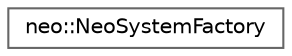 digraph "Graphical Class Hierarchy"
{
 // LATEX_PDF_SIZE
  bgcolor="transparent";
  edge [fontname=Helvetica,fontsize=10,labelfontname=Helvetica,labelfontsize=10];
  node [fontname=Helvetica,fontsize=10,shape=box,height=0.2,width=0.4];
  rankdir="LR";
  Node0 [id="Node000000",label="neo::NeoSystemFactory",height=0.2,width=0.4,color="grey40", fillcolor="white", style="filled",URL="$classneo_1_1_neo_system_factory.html",tooltip="Factory class for creating NeoSystem instances with proper shared_ptr management."];
}
